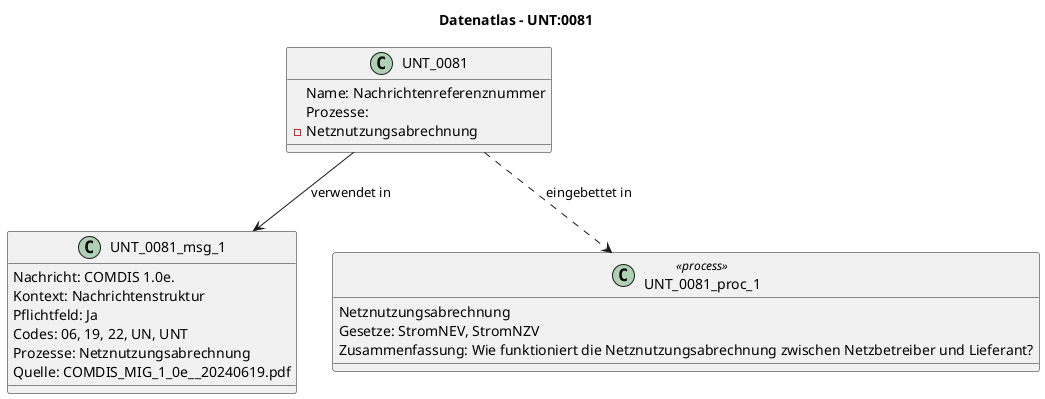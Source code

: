 @startuml
title Datenatlas – UNT:0081
class UNT_0081 {
  Name: Nachrichtenreferenznummer
  Prozesse:
    - Netznutzungsabrechnung
}
class UNT_0081_msg_1 {
  Nachricht: COMDIS 1.0e.
  Kontext: Nachrichtenstruktur
  Pflichtfeld: Ja
  Codes: 06, 19, 22, UN, UNT
  Prozesse: Netznutzungsabrechnung
  Quelle: COMDIS_MIG_1_0e__20240619.pdf
}
UNT_0081 --> UNT_0081_msg_1 : verwendet in
class UNT_0081_proc_1 <<process>> {
  Netznutzungsabrechnung
  Gesetze: StromNEV, StromNZV
  Zusammenfassung: Wie funktioniert die Netznutzungsabrechnung zwischen Netzbetreiber und Lieferant?
}
UNT_0081 ..> UNT_0081_proc_1 : eingebettet in
@enduml